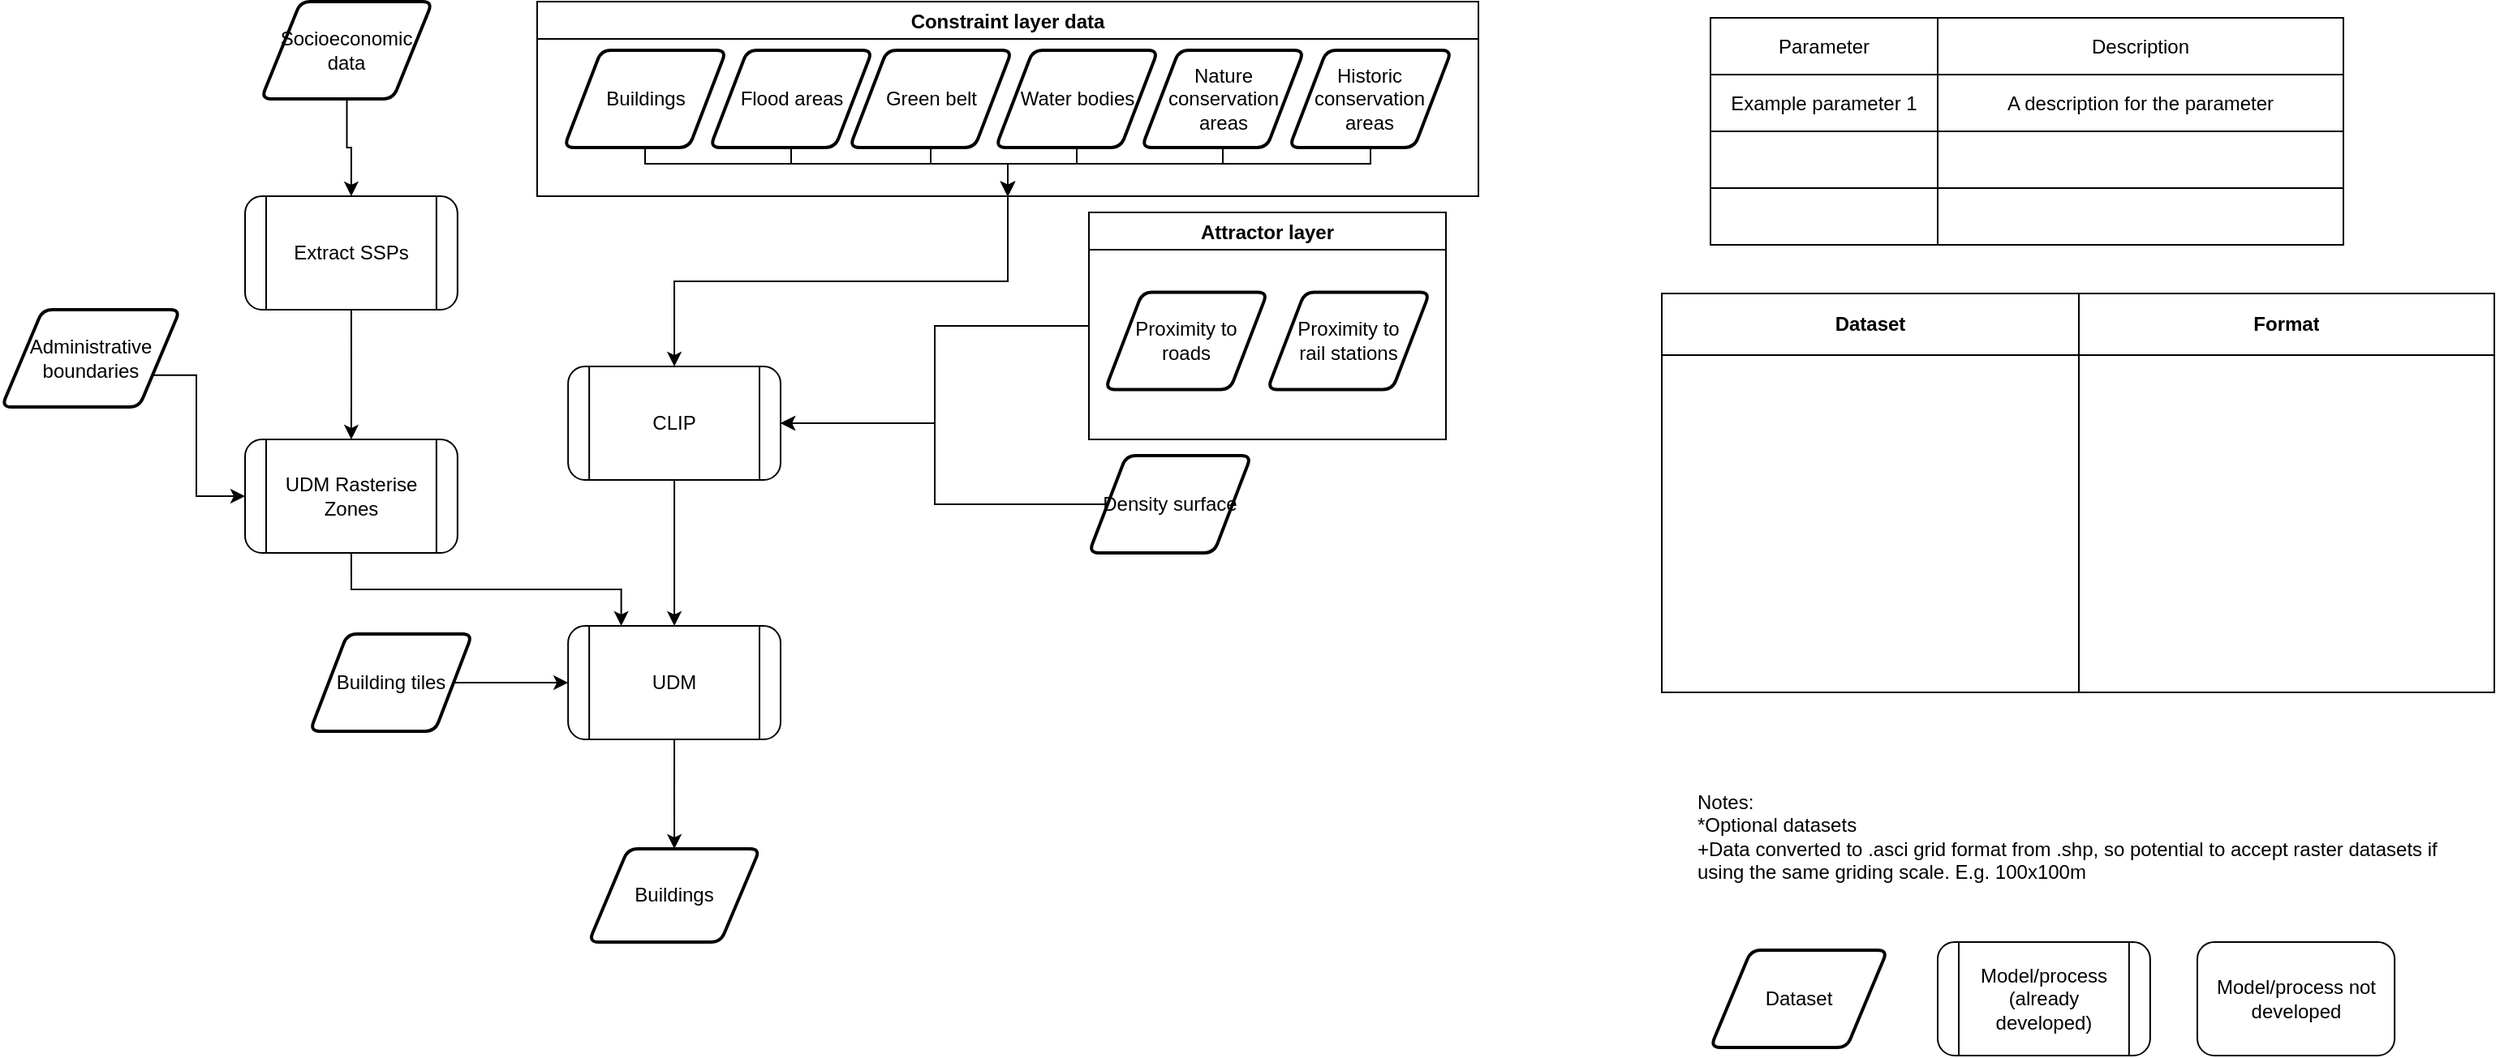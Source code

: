 <mxfile version="15.7.3" type="github">
  <diagram id="Yevh-g8nTKUBOGGr0oUq" name="Page-1">
    <mxGraphModel dx="2500" dy="872" grid="1" gridSize="10" guides="1" tooltips="1" connect="1" arrows="1" fold="1" page="1" pageScale="1" pageWidth="827" pageHeight="1169" math="0" shadow="0">
      <root>
        <mxCell id="gkHT4bu3b0f0jtjOqA4o-0" />
        <mxCell id="gkHT4bu3b0f0jtjOqA4o-1" parent="gkHT4bu3b0f0jtjOqA4o-0" />
        <mxCell id="8inwFE-MQz8HEBYmpQ9X-0" value="" style="shape=table;html=1;whiteSpace=wrap;startSize=0;container=1;collapsible=0;childLayout=tableLayout;spacingTop=0;rowLines=0;" parent="gkHT4bu3b0f0jtjOqA4o-1" vertex="1">
          <mxGeometry x="940" y="220" width="513" height="246" as="geometry" />
        </mxCell>
        <mxCell id="8inwFE-MQz8HEBYmpQ9X-1" value="" style="shape=partialRectangle;html=1;whiteSpace=wrap;collapsible=0;dropTarget=0;pointerEvents=0;fillColor=none;top=0;left=0;bottom=0;right=0;points=[[0,0.5],[1,0.5]];portConstraint=eastwest;perimeterSpacing=2;strokeWidth=5;" parent="8inwFE-MQz8HEBYmpQ9X-0" vertex="1">
          <mxGeometry width="513" height="38" as="geometry" />
        </mxCell>
        <mxCell id="8inwFE-MQz8HEBYmpQ9X-2" value="&lt;b&gt;Dataset&lt;/b&gt;" style="shape=partialRectangle;html=1;whiteSpace=wrap;connectable=0;fillColor=none;top=0;left=0;bottom=1;right=0;overflow=hidden;" parent="8inwFE-MQz8HEBYmpQ9X-1" vertex="1">
          <mxGeometry width="257" height="38" as="geometry">
            <mxRectangle width="257" height="38" as="alternateBounds" />
          </mxGeometry>
        </mxCell>
        <mxCell id="8inwFE-MQz8HEBYmpQ9X-3" value="&lt;b&gt;Format&lt;/b&gt;" style="shape=partialRectangle;html=1;whiteSpace=wrap;connectable=0;fillColor=none;top=0;left=0;bottom=1;right=0;overflow=hidden;sketch=0;" parent="8inwFE-MQz8HEBYmpQ9X-1" vertex="1">
          <mxGeometry x="257" width="256" height="38" as="geometry">
            <mxRectangle width="256" height="38" as="alternateBounds" />
          </mxGeometry>
        </mxCell>
        <mxCell id="8inwFE-MQz8HEBYmpQ9X-4" style="shape=partialRectangle;html=1;whiteSpace=wrap;collapsible=0;dropTarget=0;pointerEvents=0;fillColor=none;top=0;left=0;bottom=0;right=0;points=[[0,0.5],[1,0.5]];portConstraint=eastwest;strokeColor=none;" parent="8inwFE-MQz8HEBYmpQ9X-0" vertex="1">
          <mxGeometry y="38" width="513" height="24" as="geometry" />
        </mxCell>
        <mxCell id="8inwFE-MQz8HEBYmpQ9X-5" value="" style="shape=partialRectangle;html=1;whiteSpace=wrap;connectable=0;fillColor=none;top=0;left=0;bottom=0;right=0;overflow=hidden;strokeColor=none;" parent="8inwFE-MQz8HEBYmpQ9X-4" vertex="1">
          <mxGeometry width="257" height="24" as="geometry">
            <mxRectangle width="257" height="24" as="alternateBounds" />
          </mxGeometry>
        </mxCell>
        <mxCell id="8inwFE-MQz8HEBYmpQ9X-6" value="" style="shape=partialRectangle;html=1;whiteSpace=wrap;connectable=0;fillColor=none;top=0;left=0;bottom=0;right=0;overflow=hidden;strokeColor=none;" parent="8inwFE-MQz8HEBYmpQ9X-4" vertex="1">
          <mxGeometry x="257" width="256" height="24" as="geometry">
            <mxRectangle width="256" height="24" as="alternateBounds" />
          </mxGeometry>
        </mxCell>
        <mxCell id="8inwFE-MQz8HEBYmpQ9X-7" value="" style="shape=partialRectangle;html=1;whiteSpace=wrap;collapsible=0;dropTarget=0;pointerEvents=0;fillColor=none;top=0;left=0;bottom=0;right=0;points=[[0,0.5],[1,0.5]];portConstraint=eastwest;strokeColor=none;" parent="8inwFE-MQz8HEBYmpQ9X-0" vertex="1">
          <mxGeometry y="62" width="513" height="25" as="geometry" />
        </mxCell>
        <mxCell id="8inwFE-MQz8HEBYmpQ9X-8" value="" style="shape=partialRectangle;html=1;whiteSpace=wrap;connectable=0;fillColor=none;top=0;left=0;bottom=0;right=0;overflow=hidden;strokeColor=none;" parent="8inwFE-MQz8HEBYmpQ9X-7" vertex="1">
          <mxGeometry width="257" height="25" as="geometry">
            <mxRectangle width="257" height="25" as="alternateBounds" />
          </mxGeometry>
        </mxCell>
        <mxCell id="8inwFE-MQz8HEBYmpQ9X-9" value="" style="shape=partialRectangle;html=1;whiteSpace=wrap;connectable=0;fillColor=none;top=0;left=0;bottom=0;right=0;overflow=hidden;strokeColor=none;" parent="8inwFE-MQz8HEBYmpQ9X-7" vertex="1">
          <mxGeometry x="257" width="256" height="25" as="geometry">
            <mxRectangle width="256" height="25" as="alternateBounds" />
          </mxGeometry>
        </mxCell>
        <mxCell id="8inwFE-MQz8HEBYmpQ9X-31" style="shape=partialRectangle;html=1;whiteSpace=wrap;collapsible=0;dropTarget=0;pointerEvents=0;fillColor=none;top=0;left=0;bottom=0;right=0;points=[[0,0.5],[1,0.5]];portConstraint=eastwest;strokeColor=none;" parent="8inwFE-MQz8HEBYmpQ9X-0" vertex="1">
          <mxGeometry y="87" width="513" height="26" as="geometry" />
        </mxCell>
        <mxCell id="8inwFE-MQz8HEBYmpQ9X-32" value="" style="shape=partialRectangle;html=1;whiteSpace=wrap;connectable=0;fillColor=none;top=0;left=0;bottom=0;right=0;overflow=hidden;strokeColor=none;" parent="8inwFE-MQz8HEBYmpQ9X-31" vertex="1">
          <mxGeometry width="257" height="26" as="geometry">
            <mxRectangle width="257" height="26" as="alternateBounds" />
          </mxGeometry>
        </mxCell>
        <mxCell id="8inwFE-MQz8HEBYmpQ9X-33" value="" style="shape=partialRectangle;html=1;whiteSpace=wrap;connectable=0;fillColor=none;top=0;left=0;bottom=0;right=0;overflow=hidden;strokeColor=none;" parent="8inwFE-MQz8HEBYmpQ9X-31" vertex="1">
          <mxGeometry x="257" width="256" height="26" as="geometry">
            <mxRectangle width="256" height="26" as="alternateBounds" />
          </mxGeometry>
        </mxCell>
        <mxCell id="8inwFE-MQz8HEBYmpQ9X-52" style="shape=partialRectangle;html=1;whiteSpace=wrap;collapsible=0;dropTarget=0;pointerEvents=0;fillColor=none;top=0;left=0;bottom=0;right=0;points=[[0,0.5],[1,0.5]];portConstraint=eastwest;strokeColor=none;" parent="8inwFE-MQz8HEBYmpQ9X-0" vertex="1">
          <mxGeometry y="113" width="513" height="21" as="geometry" />
        </mxCell>
        <mxCell id="8inwFE-MQz8HEBYmpQ9X-53" style="shape=partialRectangle;html=1;whiteSpace=wrap;connectable=0;fillColor=none;top=0;left=0;bottom=0;right=0;overflow=hidden;strokeColor=none;" parent="8inwFE-MQz8HEBYmpQ9X-52" vertex="1">
          <mxGeometry width="257" height="21" as="geometry">
            <mxRectangle width="257" height="21" as="alternateBounds" />
          </mxGeometry>
        </mxCell>
        <mxCell id="8inwFE-MQz8HEBYmpQ9X-54" style="shape=partialRectangle;html=1;whiteSpace=wrap;connectable=0;fillColor=none;top=0;left=0;bottom=0;right=0;overflow=hidden;strokeColor=none;" parent="8inwFE-MQz8HEBYmpQ9X-52" vertex="1">
          <mxGeometry x="257" width="256" height="21" as="geometry">
            <mxRectangle width="256" height="21" as="alternateBounds" />
          </mxGeometry>
        </mxCell>
        <mxCell id="8inwFE-MQz8HEBYmpQ9X-49" style="shape=partialRectangle;html=1;whiteSpace=wrap;collapsible=0;dropTarget=0;pointerEvents=0;fillColor=none;top=0;left=0;bottom=0;right=0;points=[[0,0.5],[1,0.5]];portConstraint=eastwest;strokeColor=none;" parent="8inwFE-MQz8HEBYmpQ9X-0" vertex="1">
          <mxGeometry y="134" width="513" height="42" as="geometry" />
        </mxCell>
        <mxCell id="8inwFE-MQz8HEBYmpQ9X-50" value="" style="shape=partialRectangle;html=1;whiteSpace=wrap;connectable=0;fillColor=none;top=0;left=0;bottom=0;right=0;overflow=hidden;strokeColor=none;" parent="8inwFE-MQz8HEBYmpQ9X-49" vertex="1">
          <mxGeometry width="257" height="42" as="geometry">
            <mxRectangle width="257" height="42" as="alternateBounds" />
          </mxGeometry>
        </mxCell>
        <mxCell id="8inwFE-MQz8HEBYmpQ9X-51" value="" style="shape=partialRectangle;html=1;whiteSpace=wrap;connectable=0;fillColor=none;top=0;left=0;bottom=0;right=0;overflow=hidden;strokeColor=none;" parent="8inwFE-MQz8HEBYmpQ9X-49" vertex="1">
          <mxGeometry x="257" width="256" height="42" as="geometry">
            <mxRectangle width="256" height="42" as="alternateBounds" />
          </mxGeometry>
        </mxCell>
        <mxCell id="8inwFE-MQz8HEBYmpQ9X-55" style="shape=partialRectangle;html=1;whiteSpace=wrap;collapsible=0;dropTarget=0;pointerEvents=0;fillColor=none;top=0;left=0;bottom=0;right=0;points=[[0,0.5],[1,0.5]];portConstraint=eastwest;strokeColor=none;" parent="8inwFE-MQz8HEBYmpQ9X-0" vertex="1">
          <mxGeometry y="176" width="513" height="35" as="geometry" />
        </mxCell>
        <mxCell id="8inwFE-MQz8HEBYmpQ9X-56" value="" style="shape=partialRectangle;html=1;whiteSpace=wrap;connectable=0;fillColor=none;top=0;left=0;bottom=0;right=0;overflow=hidden;strokeColor=none;" parent="8inwFE-MQz8HEBYmpQ9X-55" vertex="1">
          <mxGeometry width="257" height="35" as="geometry">
            <mxRectangle width="257" height="35" as="alternateBounds" />
          </mxGeometry>
        </mxCell>
        <mxCell id="8inwFE-MQz8HEBYmpQ9X-57" value="" style="shape=partialRectangle;html=1;whiteSpace=wrap;connectable=0;fillColor=none;top=0;left=0;bottom=0;right=0;overflow=hidden;strokeColor=none;" parent="8inwFE-MQz8HEBYmpQ9X-55" vertex="1">
          <mxGeometry x="257" width="256" height="35" as="geometry">
            <mxRectangle width="256" height="35" as="alternateBounds" />
          </mxGeometry>
        </mxCell>
        <mxCell id="gCH6ENwvgg4EW8MtBop_-14" style="shape=partialRectangle;html=1;whiteSpace=wrap;collapsible=0;dropTarget=0;pointerEvents=0;fillColor=none;top=0;left=0;bottom=0;right=0;points=[[0,0.5],[1,0.5]];portConstraint=eastwest;strokeColor=none;" parent="8inwFE-MQz8HEBYmpQ9X-0" vertex="1">
          <mxGeometry y="211" width="513" height="35" as="geometry" />
        </mxCell>
        <mxCell id="gCH6ENwvgg4EW8MtBop_-15" value="" style="shape=partialRectangle;html=1;whiteSpace=wrap;connectable=0;fillColor=none;top=0;left=0;bottom=0;right=0;overflow=hidden;strokeColor=none;" parent="gCH6ENwvgg4EW8MtBop_-14" vertex="1">
          <mxGeometry width="257" height="35" as="geometry">
            <mxRectangle width="257" height="35" as="alternateBounds" />
          </mxGeometry>
        </mxCell>
        <mxCell id="gCH6ENwvgg4EW8MtBop_-16" value="" style="shape=partialRectangle;html=1;whiteSpace=wrap;connectable=0;fillColor=none;top=0;left=0;bottom=0;right=0;overflow=hidden;strokeColor=none;" parent="gCH6ENwvgg4EW8MtBop_-14" vertex="1">
          <mxGeometry x="257" width="256" height="35" as="geometry">
            <mxRectangle width="256" height="35" as="alternateBounds" />
          </mxGeometry>
        </mxCell>
        <mxCell id="8inwFE-MQz8HEBYmpQ9X-48" value="Notes:&lt;br&gt;*Optional datasets&lt;br&gt;+Data converted to .asci grid format from .shp, so potential to accept raster datasets if using the same griding scale. E.g. 100x100m" style="text;html=1;strokeColor=none;fillColor=none;align=left;verticalAlign=top;whiteSpace=wrap;rounded=0;" parent="gkHT4bu3b0f0jtjOqA4o-1" vertex="1">
          <mxGeometry x="960" y="520" width="460" height="100" as="geometry" />
        </mxCell>
        <mxCell id="8inwFE-MQz8HEBYmpQ9X-63" value="Buildings" style="shape=parallelogram;html=1;strokeWidth=2;perimeter=parallelogramPerimeter;whiteSpace=wrap;rounded=1;arcSize=12;size=0.23;" parent="gkHT4bu3b0f0jtjOqA4o-1" vertex="1">
          <mxGeometry x="278.8" y="562.5" width="105.47" height="57.5" as="geometry" />
        </mxCell>
        <mxCell id="VNxaeYcz-5pTjhsVP7Z5-8" style="edgeStyle=orthogonalEdgeStyle;rounded=0;orthogonalLoop=1;jettySize=auto;html=1;exitX=0;exitY=0.5;exitDx=0;exitDy=0;entryX=1;entryY=0.5;entryDx=0;entryDy=0;" parent="gkHT4bu3b0f0jtjOqA4o-1" source="h1XzxMuwDs4KBAgj8WON-16" edge="1" target="h1XzxMuwDs4KBAgj8WON-13">
          <mxGeometry relative="1" as="geometry">
            <mxPoint x="407" y="309" as="targetPoint" />
          </mxGeometry>
        </mxCell>
        <mxCell id="12xH_gXyC0JP7orOwCKg-43" value="" style="shape=table;html=1;whiteSpace=wrap;startSize=0;container=1;collapsible=0;childLayout=tableLayout;" parent="gkHT4bu3b0f0jtjOqA4o-1" vertex="1">
          <mxGeometry x="970" y="50" width="390" height="140" as="geometry" />
        </mxCell>
        <mxCell id="12xH_gXyC0JP7orOwCKg-44" value="" style="shape=partialRectangle;html=1;whiteSpace=wrap;collapsible=0;dropTarget=0;pointerEvents=0;fillColor=none;top=0;left=0;bottom=0;right=0;points=[[0,0.5],[1,0.5]];portConstraint=eastwest;" parent="12xH_gXyC0JP7orOwCKg-43" vertex="1">
          <mxGeometry width="390" height="35" as="geometry" />
        </mxCell>
        <mxCell id="12xH_gXyC0JP7orOwCKg-45" value="Parameter" style="shape=partialRectangle;html=1;whiteSpace=wrap;connectable=0;overflow=hidden;fillColor=none;top=0;left=0;bottom=0;right=0;" parent="12xH_gXyC0JP7orOwCKg-44" vertex="1">
          <mxGeometry width="140" height="35" as="geometry" />
        </mxCell>
        <mxCell id="12xH_gXyC0JP7orOwCKg-46" value="Description" style="shape=partialRectangle;html=1;whiteSpace=wrap;connectable=0;overflow=hidden;fillColor=none;top=0;left=0;bottom=0;right=0;" parent="12xH_gXyC0JP7orOwCKg-44" vertex="1">
          <mxGeometry x="140" width="250" height="35" as="geometry" />
        </mxCell>
        <mxCell id="12xH_gXyC0JP7orOwCKg-47" value="" style="shape=partialRectangle;html=1;whiteSpace=wrap;collapsible=0;dropTarget=0;pointerEvents=0;fillColor=none;top=0;left=0;bottom=0;right=0;points=[[0,0.5],[1,0.5]];portConstraint=eastwest;" parent="12xH_gXyC0JP7orOwCKg-43" vertex="1">
          <mxGeometry y="35" width="390" height="35" as="geometry" />
        </mxCell>
        <mxCell id="12xH_gXyC0JP7orOwCKg-48" value="Example parameter 1" style="shape=partialRectangle;html=1;whiteSpace=wrap;connectable=0;overflow=hidden;fillColor=none;top=0;left=0;bottom=0;right=0;" parent="12xH_gXyC0JP7orOwCKg-47" vertex="1">
          <mxGeometry width="140" height="35" as="geometry" />
        </mxCell>
        <mxCell id="12xH_gXyC0JP7orOwCKg-49" value="A description for the parameter" style="shape=partialRectangle;html=1;whiteSpace=wrap;connectable=0;overflow=hidden;fillColor=none;top=0;left=0;bottom=0;right=0;" parent="12xH_gXyC0JP7orOwCKg-47" vertex="1">
          <mxGeometry x="140" width="250" height="35" as="geometry" />
        </mxCell>
        <mxCell id="12xH_gXyC0JP7orOwCKg-50" value="" style="shape=partialRectangle;html=1;whiteSpace=wrap;collapsible=0;dropTarget=0;pointerEvents=0;fillColor=none;top=0;left=0;bottom=0;right=0;points=[[0,0.5],[1,0.5]];portConstraint=eastwest;" parent="12xH_gXyC0JP7orOwCKg-43" vertex="1">
          <mxGeometry y="70" width="390" height="35" as="geometry" />
        </mxCell>
        <mxCell id="12xH_gXyC0JP7orOwCKg-51" value="" style="shape=partialRectangle;html=1;whiteSpace=wrap;connectable=0;overflow=hidden;fillColor=none;top=0;left=0;bottom=0;right=0;" parent="12xH_gXyC0JP7orOwCKg-50" vertex="1">
          <mxGeometry width="140" height="35" as="geometry" />
        </mxCell>
        <mxCell id="12xH_gXyC0JP7orOwCKg-52" value="" style="shape=partialRectangle;html=1;whiteSpace=wrap;connectable=0;overflow=hidden;fillColor=none;top=0;left=0;bottom=0;right=0;" parent="12xH_gXyC0JP7orOwCKg-50" vertex="1">
          <mxGeometry x="140" width="250" height="35" as="geometry" />
        </mxCell>
        <mxCell id="12xH_gXyC0JP7orOwCKg-53" value="" style="shape=partialRectangle;html=1;whiteSpace=wrap;collapsible=0;dropTarget=0;pointerEvents=0;fillColor=none;top=0;left=0;bottom=0;right=0;points=[[0,0.5],[1,0.5]];portConstraint=eastwest;" parent="12xH_gXyC0JP7orOwCKg-43" vertex="1">
          <mxGeometry y="105" width="390" height="35" as="geometry" />
        </mxCell>
        <mxCell id="12xH_gXyC0JP7orOwCKg-54" value="" style="shape=partialRectangle;html=1;whiteSpace=wrap;connectable=0;overflow=hidden;fillColor=none;top=0;left=0;bottom=0;right=0;" parent="12xH_gXyC0JP7orOwCKg-53" vertex="1">
          <mxGeometry width="140" height="35" as="geometry" />
        </mxCell>
        <mxCell id="12xH_gXyC0JP7orOwCKg-55" value="" style="shape=partialRectangle;html=1;whiteSpace=wrap;connectable=0;overflow=hidden;fillColor=none;top=0;left=0;bottom=0;right=0;" parent="12xH_gXyC0JP7orOwCKg-53" vertex="1">
          <mxGeometry x="140" width="250" height="35" as="geometry" />
        </mxCell>
        <mxCell id="12xH_gXyC0JP7orOwCKg-56" style="edgeStyle=orthogonalEdgeStyle;rounded=0;orthogonalLoop=1;jettySize=auto;html=1;exitX=1;exitY=0.5;exitDx=0;exitDy=0;" parent="12xH_gXyC0JP7orOwCKg-43" source="12xH_gXyC0JP7orOwCKg-47" target="12xH_gXyC0JP7orOwCKg-47" edge="1">
          <mxGeometry relative="1" as="geometry" />
        </mxCell>
        <mxCell id="ddazaEeR6ssN1BWX0ktI-8" value="Dataset" style="shape=parallelogram;html=1;strokeWidth=2;perimeter=parallelogramPerimeter;whiteSpace=wrap;rounded=1;arcSize=12;size=0.23;" parent="gkHT4bu3b0f0jtjOqA4o-1" vertex="1">
          <mxGeometry x="970" y="625" width="109.07" height="60" as="geometry" />
        </mxCell>
        <mxCell id="ddazaEeR6ssN1BWX0ktI-9" value="Model/process (already developed)" style="shape=process;whiteSpace=wrap;html=1;backgroundOutline=1;shadow=0;fontFamily=Helvetica;fontSize=12;fontColor=#000000;align=center;strokeColor=#000000;strokeWidth=1;fillColor=#ffffff;rounded=1;" parent="gkHT4bu3b0f0jtjOqA4o-1" vertex="1">
          <mxGeometry x="1110" y="620" width="130.93" height="70" as="geometry" />
        </mxCell>
        <mxCell id="ddazaEeR6ssN1BWX0ktI-10" value="Model/process not developed" style="rounded=1;whiteSpace=wrap;html=1;fontSize=12;glass=0;strokeWidth=1;shadow=0;" parent="gkHT4bu3b0f0jtjOqA4o-1" vertex="1">
          <mxGeometry x="1270" y="620" width="121.57" height="70" as="geometry" />
        </mxCell>
        <mxCell id="h1XzxMuwDs4KBAgj8WON-24" value="" style="edgeStyle=orthogonalEdgeStyle;rounded=0;orthogonalLoop=1;jettySize=auto;html=1;" edge="1" parent="gkHT4bu3b0f0jtjOqA4o-1" source="crPVwcIPL3rN5ODeDzdk-17" target="h1XzxMuwDs4KBAgj8WON-15">
          <mxGeometry relative="1" as="geometry" />
        </mxCell>
        <mxCell id="crPVwcIPL3rN5ODeDzdk-17" value="Socioeconomic data" style="shape=parallelogram;html=1;strokeWidth=2;perimeter=parallelogramPerimeter;whiteSpace=wrap;rounded=1;arcSize=12;size=0.23;" parent="gkHT4bu3b0f0jtjOqA4o-1" vertex="1">
          <mxGeometry x="77" y="40" width="105.46" height="60" as="geometry" />
        </mxCell>
        <mxCell id="gCH6ENwvgg4EW8MtBop_-2" value="&lt;div&gt;UDM&lt;/div&gt;" style="shape=process;whiteSpace=wrap;html=1;backgroundOutline=1;shadow=0;fontFamily=Helvetica;fontSize=12;fontColor=#000000;align=center;strokeColor=#000000;strokeWidth=1;fillColor=#ffffff;rounded=1;" parent="gkHT4bu3b0f0jtjOqA4o-1" vertex="1">
          <mxGeometry x="266.07" y="425" width="130.93" height="70" as="geometry" />
        </mxCell>
        <mxCell id="gCH6ENwvgg4EW8MtBop_-3" style="edgeStyle=orthogonalEdgeStyle;rounded=0;orthogonalLoop=1;jettySize=auto;html=1;exitX=0.5;exitY=1;exitDx=0;exitDy=0;" parent="gkHT4bu3b0f0jtjOqA4o-1" source="gCH6ENwvgg4EW8MtBop_-2" target="8inwFE-MQz8HEBYmpQ9X-63" edge="1">
          <mxGeometry relative="1" as="geometry">
            <mxPoint x="627" y="470" as="targetPoint" />
            <mxPoint x="698.5" y="470" as="sourcePoint" />
          </mxGeometry>
        </mxCell>
        <mxCell id="gCH6ENwvgg4EW8MtBop_-18" style="edgeStyle=orthogonalEdgeStyle;rounded=0;orthogonalLoop=1;jettySize=auto;html=1;exitX=0.5;exitY=1;exitDx=0;exitDy=0;entryX=0.5;entryY=0;entryDx=0;entryDy=0;" parent="gkHT4bu3b0f0jtjOqA4o-1" source="h1XzxMuwDs4KBAgj8WON-13" target="gCH6ENwvgg4EW8MtBop_-2" edge="1">
          <mxGeometry relative="1" as="geometry">
            <mxPoint x="347" y="420" as="targetPoint" />
            <mxPoint x="342" y="320" as="sourcePoint" />
          </mxGeometry>
        </mxCell>
        <mxCell id="gCH6ENwvgg4EW8MtBop_-21" style="edgeStyle=orthogonalEdgeStyle;rounded=0;orthogonalLoop=1;jettySize=auto;html=1;exitX=0.5;exitY=1;exitDx=0;exitDy=0;entryX=0.5;entryY=0;entryDx=0;entryDy=0;" parent="gkHT4bu3b0f0jtjOqA4o-1" source="h1XzxMuwDs4KBAgj8WON-15" target="h1XzxMuwDs4KBAgj8WON-14" edge="1">
          <mxGeometry relative="1" as="geometry">
            <mxPoint x="341.535" y="435" as="targetPoint" />
            <mxPoint x="222" y="320" as="sourcePoint" />
            <Array as="points">
              <mxPoint x="132" y="280" />
              <mxPoint x="132" y="280" />
            </Array>
          </mxGeometry>
        </mxCell>
        <mxCell id="gCH6ENwvgg4EW8MtBop_-22" style="edgeStyle=orthogonalEdgeStyle;rounded=0;orthogonalLoop=1;jettySize=auto;html=1;exitX=0.5;exitY=1;exitDx=0;exitDy=0;entryX=0.25;entryY=0;entryDx=0;entryDy=0;" parent="gkHT4bu3b0f0jtjOqA4o-1" source="h1XzxMuwDs4KBAgj8WON-14" target="gCH6ENwvgg4EW8MtBop_-2" edge="1">
          <mxGeometry relative="1" as="geometry">
            <mxPoint x="341.6" y="572.5" as="targetPoint" />
            <mxPoint x="247" y="320" as="sourcePoint" />
          </mxGeometry>
        </mxCell>
        <mxCell id="h1XzxMuwDs4KBAgj8WON-0" value="Constraint layer data" style="swimlane;" vertex="1" parent="gkHT4bu3b0f0jtjOqA4o-1">
          <mxGeometry x="247" y="40" width="580" height="120" as="geometry">
            <mxRectangle x="90" y="100" width="150" height="23" as="alternateBounds" />
          </mxGeometry>
        </mxCell>
        <mxCell id="h1XzxMuwDs4KBAgj8WON-1" value="Historic conservation areas" style="shape=parallelogram;html=1;strokeWidth=2;perimeter=parallelogramPerimeter;whiteSpace=wrap;rounded=1;arcSize=12;size=0.23;" vertex="1" parent="h1XzxMuwDs4KBAgj8WON-0">
          <mxGeometry x="463.47" y="30" width="100" height="60" as="geometry" />
        </mxCell>
        <mxCell id="h1XzxMuwDs4KBAgj8WON-2" style="edgeStyle=orthogonalEdgeStyle;rounded=0;orthogonalLoop=1;jettySize=auto;html=1;entryX=0.5;entryY=1;entryDx=0;entryDy=0;" edge="1" parent="h1XzxMuwDs4KBAgj8WON-0" source="h1XzxMuwDs4KBAgj8WON-1" target="h1XzxMuwDs4KBAgj8WON-0">
          <mxGeometry relative="1" as="geometry">
            <mxPoint x="260" y="110.0" as="targetPoint" />
            <Array as="points">
              <mxPoint x="461" y="100" />
              <mxPoint x="260" y="100" />
            </Array>
          </mxGeometry>
        </mxCell>
        <mxCell id="h1XzxMuwDs4KBAgj8WON-3" style="edgeStyle=orthogonalEdgeStyle;rounded=0;orthogonalLoop=1;jettySize=auto;html=1;entryX=0.5;entryY=1;entryDx=0;entryDy=0;" edge="1" parent="h1XzxMuwDs4KBAgj8WON-0" source="h1XzxMuwDs4KBAgj8WON-4" target="h1XzxMuwDs4KBAgj8WON-0">
          <mxGeometry relative="1" as="geometry">
            <Array as="points">
              <mxPoint x="370" y="100" />
              <mxPoint x="260" y="100" />
            </Array>
          </mxGeometry>
        </mxCell>
        <mxCell id="h1XzxMuwDs4KBAgj8WON-4" value="Nature conservation areas" style="shape=parallelogram;html=1;strokeWidth=2;perimeter=parallelogramPerimeter;whiteSpace=wrap;rounded=1;arcSize=12;size=0.23;" vertex="1" parent="h1XzxMuwDs4KBAgj8WON-0">
          <mxGeometry x="372.54" y="30" width="100" height="60" as="geometry" />
        </mxCell>
        <mxCell id="h1XzxMuwDs4KBAgj8WON-5" style="edgeStyle=orthogonalEdgeStyle;rounded=0;orthogonalLoop=1;jettySize=auto;html=1;entryX=0.5;entryY=1;entryDx=0;entryDy=0;" edge="1" parent="h1XzxMuwDs4KBAgj8WON-0" source="h1XzxMuwDs4KBAgj8WON-6" target="h1XzxMuwDs4KBAgj8WON-0">
          <mxGeometry relative="1" as="geometry">
            <Array as="points">
              <mxPoint x="333" y="100" />
              <mxPoint x="290" y="100" />
            </Array>
          </mxGeometry>
        </mxCell>
        <mxCell id="h1XzxMuwDs4KBAgj8WON-6" value="Water bodies" style="shape=parallelogram;html=1;strokeWidth=2;perimeter=parallelogramPerimeter;whiteSpace=wrap;rounded=1;arcSize=12;size=0.23;" vertex="1" parent="h1XzxMuwDs4KBAgj8WON-0">
          <mxGeometry x="282.54" y="30" width="100" height="60" as="geometry" />
        </mxCell>
        <mxCell id="h1XzxMuwDs4KBAgj8WON-7" style="edgeStyle=orthogonalEdgeStyle;rounded=0;orthogonalLoop=1;jettySize=auto;html=1;entryX=0.5;entryY=1;entryDx=0;entryDy=0;" edge="1" parent="h1XzxMuwDs4KBAgj8WON-0" source="h1XzxMuwDs4KBAgj8WON-8" target="h1XzxMuwDs4KBAgj8WON-0">
          <mxGeometry relative="1" as="geometry">
            <Array as="points">
              <mxPoint x="243" y="100" />
              <mxPoint x="290" y="100" />
            </Array>
          </mxGeometry>
        </mxCell>
        <mxCell id="h1XzxMuwDs4KBAgj8WON-8" value="Green belt" style="shape=parallelogram;html=1;strokeWidth=2;perimeter=parallelogramPerimeter;whiteSpace=wrap;rounded=1;arcSize=12;size=0.23;" vertex="1" parent="h1XzxMuwDs4KBAgj8WON-0">
          <mxGeometry x="192.54" y="30" width="100" height="60" as="geometry" />
        </mxCell>
        <mxCell id="h1XzxMuwDs4KBAgj8WON-9" style="edgeStyle=orthogonalEdgeStyle;rounded=0;orthogonalLoop=1;jettySize=auto;html=1;entryX=0.5;entryY=1;entryDx=0;entryDy=0;" edge="1" parent="h1XzxMuwDs4KBAgj8WON-0" source="h1XzxMuwDs4KBAgj8WON-10" target="h1XzxMuwDs4KBAgj8WON-0">
          <mxGeometry relative="1" as="geometry">
            <Array as="points">
              <mxPoint x="157" y="100" />
              <mxPoint x="290" y="100" />
            </Array>
          </mxGeometry>
        </mxCell>
        <mxCell id="h1XzxMuwDs4KBAgj8WON-10" value="Flood areas" style="shape=parallelogram;html=1;strokeWidth=2;perimeter=parallelogramPerimeter;whiteSpace=wrap;rounded=1;arcSize=12;size=0.23;" vertex="1" parent="h1XzxMuwDs4KBAgj8WON-0">
          <mxGeometry x="106.54" y="30" width="100" height="60" as="geometry" />
        </mxCell>
        <mxCell id="h1XzxMuwDs4KBAgj8WON-11" style="edgeStyle=orthogonalEdgeStyle;rounded=0;orthogonalLoop=1;jettySize=auto;html=1;entryX=0.5;entryY=1;entryDx=0;entryDy=0;" edge="1" parent="h1XzxMuwDs4KBAgj8WON-0" source="h1XzxMuwDs4KBAgj8WON-12" target="h1XzxMuwDs4KBAgj8WON-0">
          <mxGeometry relative="1" as="geometry">
            <Array as="points">
              <mxPoint x="67" y="100" />
              <mxPoint x="290" y="100" />
            </Array>
          </mxGeometry>
        </mxCell>
        <mxCell id="h1XzxMuwDs4KBAgj8WON-12" value="Buildings" style="shape=parallelogram;html=1;strokeWidth=2;perimeter=parallelogramPerimeter;whiteSpace=wrap;rounded=1;arcSize=12;size=0.23;" vertex="1" parent="h1XzxMuwDs4KBAgj8WON-0">
          <mxGeometry x="16.54" y="30" width="100" height="60" as="geometry" />
        </mxCell>
        <mxCell id="h1XzxMuwDs4KBAgj8WON-13" value="CLIP" style="shape=process;whiteSpace=wrap;html=1;backgroundOutline=1;shadow=0;fontFamily=Helvetica;fontSize=12;fontColor=#000000;align=center;strokeColor=#000000;strokeWidth=1;fillColor=#ffffff;rounded=1;" vertex="1" parent="gkHT4bu3b0f0jtjOqA4o-1">
          <mxGeometry x="266.07" y="265" width="130.93" height="70" as="geometry" />
        </mxCell>
        <mxCell id="h1XzxMuwDs4KBAgj8WON-14" value="UDM Rasterise Zones" style="shape=process;whiteSpace=wrap;html=1;backgroundOutline=1;shadow=0;fontFamily=Helvetica;fontSize=12;fontColor=#000000;align=center;strokeColor=#000000;strokeWidth=1;fillColor=#ffffff;rounded=1;" vertex="1" parent="gkHT4bu3b0f0jtjOqA4o-1">
          <mxGeometry x="67.0" y="310" width="130.93" height="70" as="geometry" />
        </mxCell>
        <mxCell id="h1XzxMuwDs4KBAgj8WON-15" value="Extract SSPs" style="shape=process;whiteSpace=wrap;html=1;backgroundOutline=1;shadow=0;fontFamily=Helvetica;fontSize=12;fontColor=#000000;align=center;strokeColor=#000000;strokeWidth=1;fillColor=#ffffff;rounded=1;" vertex="1" parent="gkHT4bu3b0f0jtjOqA4o-1">
          <mxGeometry x="67.0" y="160" width="130.93" height="70" as="geometry" />
        </mxCell>
        <mxCell id="h1XzxMuwDs4KBAgj8WON-16" value="Attractor layer" style="swimlane;" vertex="1" parent="gkHT4bu3b0f0jtjOqA4o-1">
          <mxGeometry x="587" y="170" width="220" height="140" as="geometry" />
        </mxCell>
        <mxCell id="h1XzxMuwDs4KBAgj8WON-17" value="&lt;div&gt;Proximity to&lt;/div&gt;&lt;div&gt;rail stations&lt;br&gt;&lt;/div&gt;" style="shape=parallelogram;html=1;strokeWidth=2;perimeter=parallelogramPerimeter;whiteSpace=wrap;rounded=1;arcSize=12;size=0.23;" vertex="1" parent="h1XzxMuwDs4KBAgj8WON-16">
          <mxGeometry x="110" y="49.21" width="100" height="60" as="geometry" />
        </mxCell>
        <mxCell id="h1XzxMuwDs4KBAgj8WON-18" value="&lt;div&gt;Proximity to&lt;/div&gt;&lt;div&gt; roads&lt;/div&gt;" style="shape=parallelogram;html=1;strokeWidth=2;perimeter=parallelogramPerimeter;whiteSpace=wrap;rounded=1;arcSize=12;size=0.23;" vertex="1" parent="h1XzxMuwDs4KBAgj8WON-16">
          <mxGeometry x="10" y="49.21" width="100" height="60" as="geometry" />
        </mxCell>
        <mxCell id="h1XzxMuwDs4KBAgj8WON-20" style="edgeStyle=orthogonalEdgeStyle;rounded=0;orthogonalLoop=1;jettySize=auto;html=1;entryX=0.5;entryY=0;entryDx=0;entryDy=0;exitX=0.5;exitY=1;exitDx=0;exitDy=0;" edge="1" parent="gkHT4bu3b0f0jtjOqA4o-1" source="h1XzxMuwDs4KBAgj8WON-0" target="h1XzxMuwDs4KBAgj8WON-13">
          <mxGeometry relative="1" as="geometry">
            <mxPoint x="627" y="470" as="targetPoint" />
            <mxPoint x="537" y="170" as="sourcePoint" />
          </mxGeometry>
        </mxCell>
        <mxCell id="h1XzxMuwDs4KBAgj8WON-21" value="Administrative boundaries" style="shape=parallelogram;html=1;strokeWidth=2;perimeter=parallelogramPerimeter;whiteSpace=wrap;rounded=1;arcSize=12;size=0.23;" vertex="1" parent="gkHT4bu3b0f0jtjOqA4o-1">
          <mxGeometry x="-83" y="230" width="110" height="60" as="geometry" />
        </mxCell>
        <mxCell id="h1XzxMuwDs4KBAgj8WON-22" style="edgeStyle=orthogonalEdgeStyle;rounded=0;orthogonalLoop=1;jettySize=auto;html=1;exitX=1;exitY=0.75;exitDx=0;exitDy=0;entryX=0;entryY=0.5;entryDx=0;entryDy=0;" edge="1" parent="gkHT4bu3b0f0jtjOqA4o-1" source="h1XzxMuwDs4KBAgj8WON-21" target="h1XzxMuwDs4KBAgj8WON-14">
          <mxGeometry relative="1" as="geometry">
            <mxPoint x="142.465" y="170" as="targetPoint" />
            <mxPoint x="117.46" y="110" as="sourcePoint" />
            <Array as="points">
              <mxPoint x="37" y="270" />
              <mxPoint x="37" y="345" />
            </Array>
          </mxGeometry>
        </mxCell>
        <mxCell id="h1XzxMuwDs4KBAgj8WON-26" value="" style="edgeStyle=orthogonalEdgeStyle;rounded=0;orthogonalLoop=1;jettySize=auto;html=1;" edge="1" parent="gkHT4bu3b0f0jtjOqA4o-1" source="h1XzxMuwDs4KBAgj8WON-25" target="gCH6ENwvgg4EW8MtBop_-2">
          <mxGeometry relative="1" as="geometry" />
        </mxCell>
        <mxCell id="h1XzxMuwDs4KBAgj8WON-25" value="Building tiles" style="shape=parallelogram;html=1;strokeWidth=2;perimeter=parallelogramPerimeter;whiteSpace=wrap;rounded=1;arcSize=12;size=0.23;" vertex="1" parent="gkHT4bu3b0f0jtjOqA4o-1">
          <mxGeometry x="107.0" y="430" width="100" height="60" as="geometry" />
        </mxCell>
        <mxCell id="h1XzxMuwDs4KBAgj8WON-28" value="" style="edgeStyle=orthogonalEdgeStyle;rounded=0;orthogonalLoop=1;jettySize=auto;html=1;" edge="1" parent="gkHT4bu3b0f0jtjOqA4o-1" source="h1XzxMuwDs4KBAgj8WON-27" target="h1XzxMuwDs4KBAgj8WON-13">
          <mxGeometry relative="1" as="geometry" />
        </mxCell>
        <mxCell id="h1XzxMuwDs4KBAgj8WON-27" value="Density surface" style="shape=parallelogram;html=1;strokeWidth=2;perimeter=parallelogramPerimeter;whiteSpace=wrap;rounded=1;arcSize=12;size=0.23;" vertex="1" parent="gkHT4bu3b0f0jtjOqA4o-1">
          <mxGeometry x="587" y="320" width="100" height="60" as="geometry" />
        </mxCell>
      </root>
    </mxGraphModel>
  </diagram>
</mxfile>
